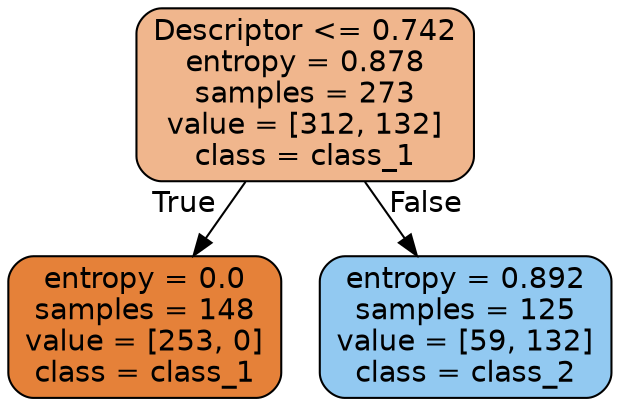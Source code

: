 digraph Tree {
node [shape=box, style="filled, rounded", color="black", fontname="helvetica"] ;
edge [fontname="helvetica"] ;
0 [label="Descriptor <= 0.742\nentropy = 0.878\nsamples = 273\nvalue = [312, 132]\nclass = class_1", fillcolor="#f0b68d"] ;
1 [label="entropy = 0.0\nsamples = 148\nvalue = [253, 0]\nclass = class_1", fillcolor="#e58139"] ;
0 -> 1 [labeldistance=2.5, labelangle=45, headlabel="True"] ;
2 [label="entropy = 0.892\nsamples = 125\nvalue = [59, 132]\nclass = class_2", fillcolor="#92c9f1"] ;
0 -> 2 [labeldistance=2.5, labelangle=-45, headlabel="False"] ;
}